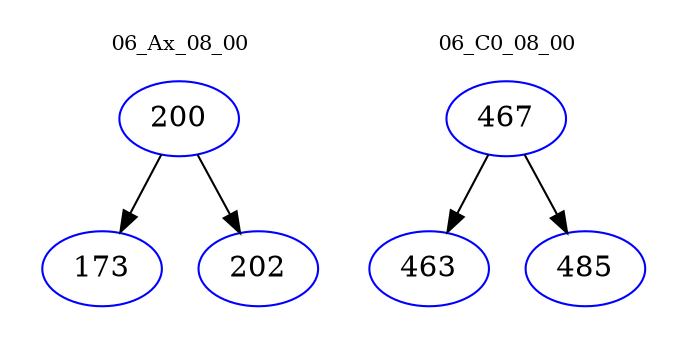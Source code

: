 digraph{
subgraph cluster_0 {
color = white
label = "06_Ax_08_00";
fontsize=10;
T0_200 [label="200", color="blue"]
T0_200 -> T0_173 [color="black"]
T0_173 [label="173", color="blue"]
T0_200 -> T0_202 [color="black"]
T0_202 [label="202", color="blue"]
}
subgraph cluster_1 {
color = white
label = "06_C0_08_00";
fontsize=10;
T1_467 [label="467", color="blue"]
T1_467 -> T1_463 [color="black"]
T1_463 [label="463", color="blue"]
T1_467 -> T1_485 [color="black"]
T1_485 [label="485", color="blue"]
}
}
